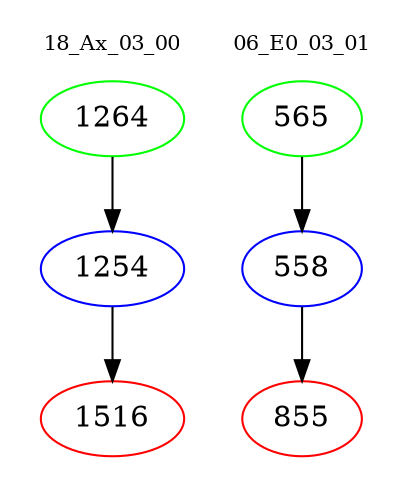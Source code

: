 digraph{
subgraph cluster_0 {
color = white
label = "18_Ax_03_00";
fontsize=10;
T0_1264 [label="1264", color="green"]
T0_1264 -> T0_1254 [color="black"]
T0_1254 [label="1254", color="blue"]
T0_1254 -> T0_1516 [color="black"]
T0_1516 [label="1516", color="red"]
}
subgraph cluster_1 {
color = white
label = "06_E0_03_01";
fontsize=10;
T1_565 [label="565", color="green"]
T1_565 -> T1_558 [color="black"]
T1_558 [label="558", color="blue"]
T1_558 -> T1_855 [color="black"]
T1_855 [label="855", color="red"]
}
}
